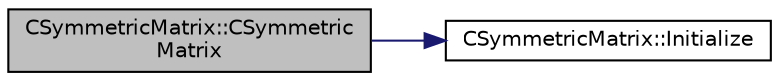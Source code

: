 digraph "CSymmetricMatrix::CSymmetricMatrix"
{
 // LATEX_PDF_SIZE
  edge [fontname="Helvetica",fontsize="10",labelfontname="Helvetica",labelfontsize="10"];
  node [fontname="Helvetica",fontsize="10",shape=record];
  rankdir="LR";
  Node1 [label="CSymmetricMatrix::CSymmetric\lMatrix",height=0.2,width=0.4,color="black", fillcolor="grey75", style="filled", fontcolor="black",tooltip=" "];
  Node1 -> Node2 [color="midnightblue",fontsize="10",style="solid",fontname="Helvetica"];
  Node2 [label="CSymmetricMatrix::Initialize",height=0.2,width=0.4,color="black", fillcolor="white", style="filled",URL="$classCSymmetricMatrix.html#a9c05ba335e0344f933cb52562423ce62",tooltip=" "];
}
